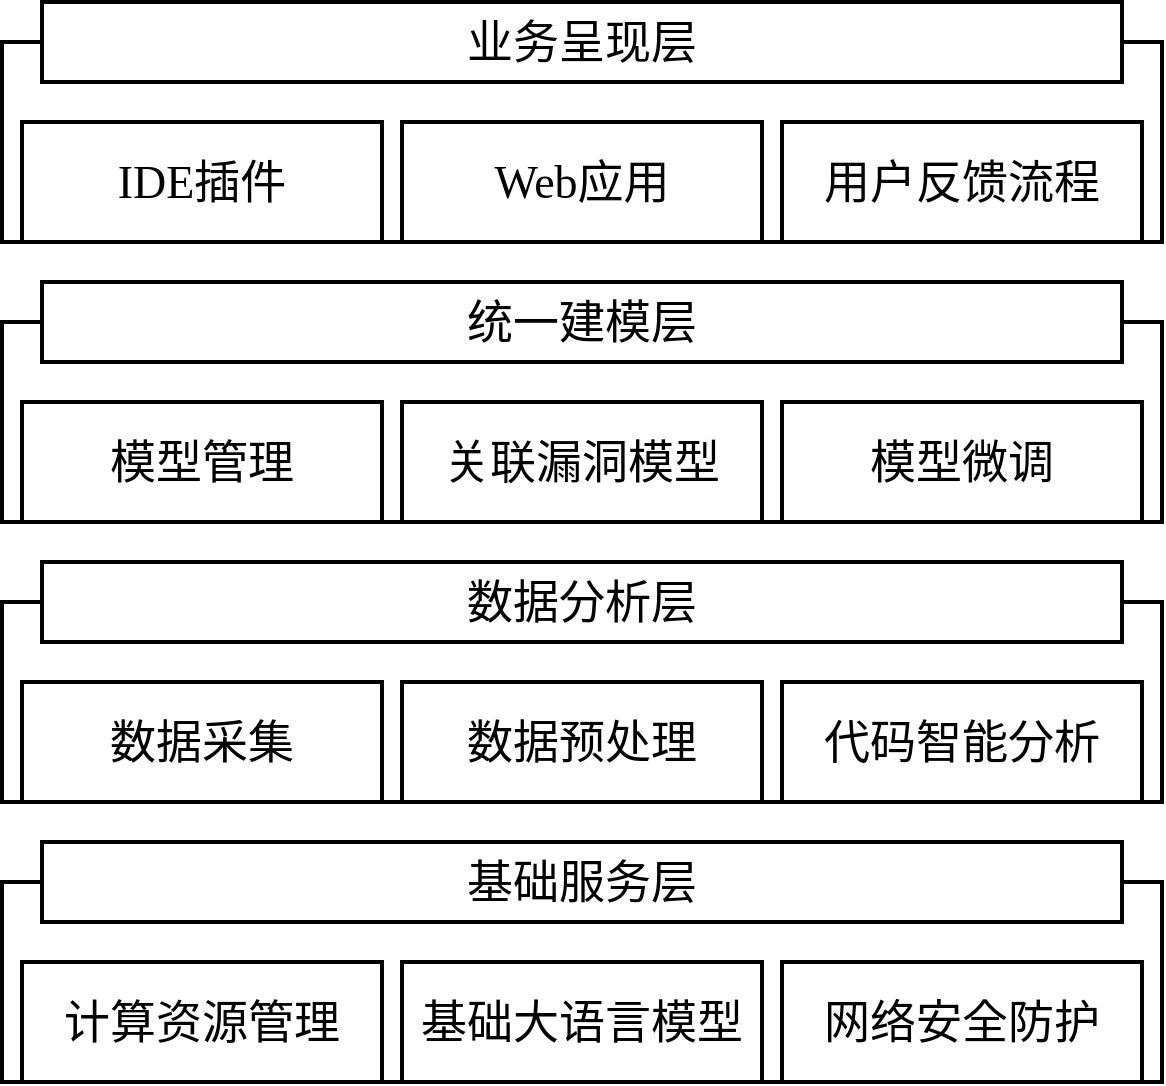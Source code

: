 <mxfile version="24.3.1" type="github">
  <diagram name="第 1 页" id="uOMZjFD4KoYbTf5LOK4h">
    <mxGraphModel dx="1254" dy="750" grid="1" gridSize="10" guides="1" tooltips="1" connect="1" arrows="1" fold="1" page="1" pageScale="1" pageWidth="827" pageHeight="1169" math="0" shadow="0">
      <root>
        <mxCell id="0" />
        <mxCell id="1" parent="0" />
        <mxCell id="ANk-F92Zr3obsCUlaDkP-1" value="" style="group;strokeWidth=2;" vertex="1" connectable="0" parent="1">
          <mxGeometry x="30" y="20" width="580" height="120" as="geometry" />
        </mxCell>
        <mxCell id="GfKaCuZxMOizb0Q-hArU-2" value="" style="rounded=0;whiteSpace=wrap;html=1;fontSize=23;fontFamily=宋体;strokeWidth=2;" parent="ANk-F92Zr3obsCUlaDkP-1" vertex="1">
          <mxGeometry y="20" width="580" height="100" as="geometry" />
        </mxCell>
        <mxCell id="GfKaCuZxMOizb0Q-hArU-1" value="业务呈现层" style="rounded=0;whiteSpace=wrap;html=1;fontSize=23;fontFamily=宋体;strokeWidth=2;" parent="ANk-F92Zr3obsCUlaDkP-1" vertex="1">
          <mxGeometry x="20" width="540" height="40" as="geometry" />
        </mxCell>
        <mxCell id="GfKaCuZxMOizb0Q-hArU-3" value="IDE&lt;font face=&quot;宋体&quot;&gt;插件&lt;/font&gt;" style="rounded=0;whiteSpace=wrap;html=1;fontSize=23;fontFamily=Times New Roman;strokeWidth=2;" parent="ANk-F92Zr3obsCUlaDkP-1" vertex="1">
          <mxGeometry x="10" y="60" width="180" height="60" as="geometry" />
        </mxCell>
        <mxCell id="GfKaCuZxMOizb0Q-hArU-4" value="&lt;font face=&quot;Times New Roman&quot;&gt;Web&lt;/font&gt;应用" style="rounded=0;whiteSpace=wrap;html=1;fontSize=23;fontFamily=宋体;strokeWidth=2;" parent="ANk-F92Zr3obsCUlaDkP-1" vertex="1">
          <mxGeometry x="200" y="60" width="180" height="60" as="geometry" />
        </mxCell>
        <mxCell id="GfKaCuZxMOizb0Q-hArU-5" value="用户反馈流程" style="rounded=0;whiteSpace=wrap;html=1;fontSize=23;fontFamily=宋体;strokeWidth=2;" parent="ANk-F92Zr3obsCUlaDkP-1" vertex="1">
          <mxGeometry x="390" y="60" width="180" height="60" as="geometry" />
        </mxCell>
        <mxCell id="ANk-F92Zr3obsCUlaDkP-2" value="" style="group;strokeWidth=2;" vertex="1" connectable="0" parent="1">
          <mxGeometry x="30" y="160" width="580" height="120" as="geometry" />
        </mxCell>
        <mxCell id="ANk-F92Zr3obsCUlaDkP-3" value="" style="rounded=0;whiteSpace=wrap;html=1;fontSize=23;fontFamily=宋体;strokeWidth=2;" vertex="1" parent="ANk-F92Zr3obsCUlaDkP-2">
          <mxGeometry y="20" width="580" height="100" as="geometry" />
        </mxCell>
        <mxCell id="ANk-F92Zr3obsCUlaDkP-4" value="统一建模层" style="rounded=0;whiteSpace=wrap;html=1;fontSize=23;fontFamily=宋体;strokeWidth=2;" vertex="1" parent="ANk-F92Zr3obsCUlaDkP-2">
          <mxGeometry x="20" width="540" height="40" as="geometry" />
        </mxCell>
        <mxCell id="ANk-F92Zr3obsCUlaDkP-5" value="模型管理" style="rounded=0;whiteSpace=wrap;html=1;fontSize=23;fontFamily=宋体;strokeWidth=2;" vertex="1" parent="ANk-F92Zr3obsCUlaDkP-2">
          <mxGeometry x="10" y="60" width="180" height="60" as="geometry" />
        </mxCell>
        <mxCell id="ANk-F92Zr3obsCUlaDkP-6" value="&lt;font&gt;关联漏洞模型&lt;/font&gt;" style="rounded=0;whiteSpace=wrap;html=1;fontSize=23;fontFamily=宋体;strokeWidth=2;" vertex="1" parent="ANk-F92Zr3obsCUlaDkP-2">
          <mxGeometry x="200" y="60" width="180" height="60" as="geometry" />
        </mxCell>
        <mxCell id="ANk-F92Zr3obsCUlaDkP-7" value="模型微调" style="rounded=0;whiteSpace=wrap;html=1;fontSize=23;fontFamily=宋体;strokeWidth=2;" vertex="1" parent="ANk-F92Zr3obsCUlaDkP-2">
          <mxGeometry x="390" y="60" width="180" height="60" as="geometry" />
        </mxCell>
        <mxCell id="ANk-F92Zr3obsCUlaDkP-8" value="" style="group;fontFamily=宋体;strokeWidth=2;" vertex="1" connectable="0" parent="1">
          <mxGeometry x="30" y="300" width="580" height="120" as="geometry" />
        </mxCell>
        <mxCell id="ANk-F92Zr3obsCUlaDkP-9" value="" style="rounded=0;whiteSpace=wrap;html=1;fontSize=23;fontFamily=宋体;strokeWidth=2;" vertex="1" parent="ANk-F92Zr3obsCUlaDkP-8">
          <mxGeometry y="20" width="580" height="100" as="geometry" />
        </mxCell>
        <mxCell id="ANk-F92Zr3obsCUlaDkP-10" value="数据分析层" style="rounded=0;whiteSpace=wrap;html=1;fontSize=23;fontFamily=宋体;strokeWidth=2;" vertex="1" parent="ANk-F92Zr3obsCUlaDkP-8">
          <mxGeometry x="20" width="540" height="40" as="geometry" />
        </mxCell>
        <mxCell id="ANk-F92Zr3obsCUlaDkP-11" value="数据采集" style="rounded=0;whiteSpace=wrap;html=1;fontSize=23;fontFamily=宋体;strokeWidth=2;" vertex="1" parent="ANk-F92Zr3obsCUlaDkP-8">
          <mxGeometry x="10" y="60" width="180" height="60" as="geometry" />
        </mxCell>
        <mxCell id="ANk-F92Zr3obsCUlaDkP-12" value="&lt;font&gt;数据预处理&lt;/font&gt;" style="rounded=0;whiteSpace=wrap;html=1;fontSize=23;fontFamily=宋体;strokeWidth=2;" vertex="1" parent="ANk-F92Zr3obsCUlaDkP-8">
          <mxGeometry x="200" y="60" width="180" height="60" as="geometry" />
        </mxCell>
        <mxCell id="ANk-F92Zr3obsCUlaDkP-13" value="代码智能分析" style="rounded=0;whiteSpace=wrap;html=1;fontSize=23;fontFamily=宋体;strokeWidth=2;" vertex="1" parent="ANk-F92Zr3obsCUlaDkP-8">
          <mxGeometry x="390" y="60" width="180" height="60" as="geometry" />
        </mxCell>
        <mxCell id="ANk-F92Zr3obsCUlaDkP-14" value="" style="group;fontFamily=宋体;strokeWidth=2;" vertex="1" connectable="0" parent="1">
          <mxGeometry x="30" y="440" width="580" height="120" as="geometry" />
        </mxCell>
        <mxCell id="ANk-F92Zr3obsCUlaDkP-15" value="" style="rounded=0;whiteSpace=wrap;html=1;fontSize=23;fontFamily=宋体;strokeWidth=2;" vertex="1" parent="ANk-F92Zr3obsCUlaDkP-14">
          <mxGeometry y="20" width="580" height="100" as="geometry" />
        </mxCell>
        <mxCell id="ANk-F92Zr3obsCUlaDkP-16" value="基础服务层" style="rounded=0;whiteSpace=wrap;html=1;fontSize=23;fontFamily=宋体;strokeWidth=2;" vertex="1" parent="ANk-F92Zr3obsCUlaDkP-14">
          <mxGeometry x="20" width="540" height="40" as="geometry" />
        </mxCell>
        <mxCell id="ANk-F92Zr3obsCUlaDkP-17" value="计算资源管理" style="rounded=0;whiteSpace=wrap;html=1;fontSize=23;fontFamily=宋体;strokeWidth=2;" vertex="1" parent="ANk-F92Zr3obsCUlaDkP-14">
          <mxGeometry x="10" y="60" width="180" height="60" as="geometry" />
        </mxCell>
        <mxCell id="ANk-F92Zr3obsCUlaDkP-18" value="&lt;font&gt;基础大语言模型&lt;/font&gt;" style="rounded=0;whiteSpace=wrap;html=1;fontSize=23;fontFamily=宋体;strokeWidth=2;" vertex="1" parent="ANk-F92Zr3obsCUlaDkP-14">
          <mxGeometry x="200" y="60" width="180" height="60" as="geometry" />
        </mxCell>
        <mxCell id="ANk-F92Zr3obsCUlaDkP-19" value="网络安全防护" style="rounded=0;whiteSpace=wrap;html=1;fontSize=23;fontFamily=宋体;strokeWidth=2;" vertex="1" parent="ANk-F92Zr3obsCUlaDkP-14">
          <mxGeometry x="390" y="60" width="180" height="60" as="geometry" />
        </mxCell>
      </root>
    </mxGraphModel>
  </diagram>
</mxfile>
